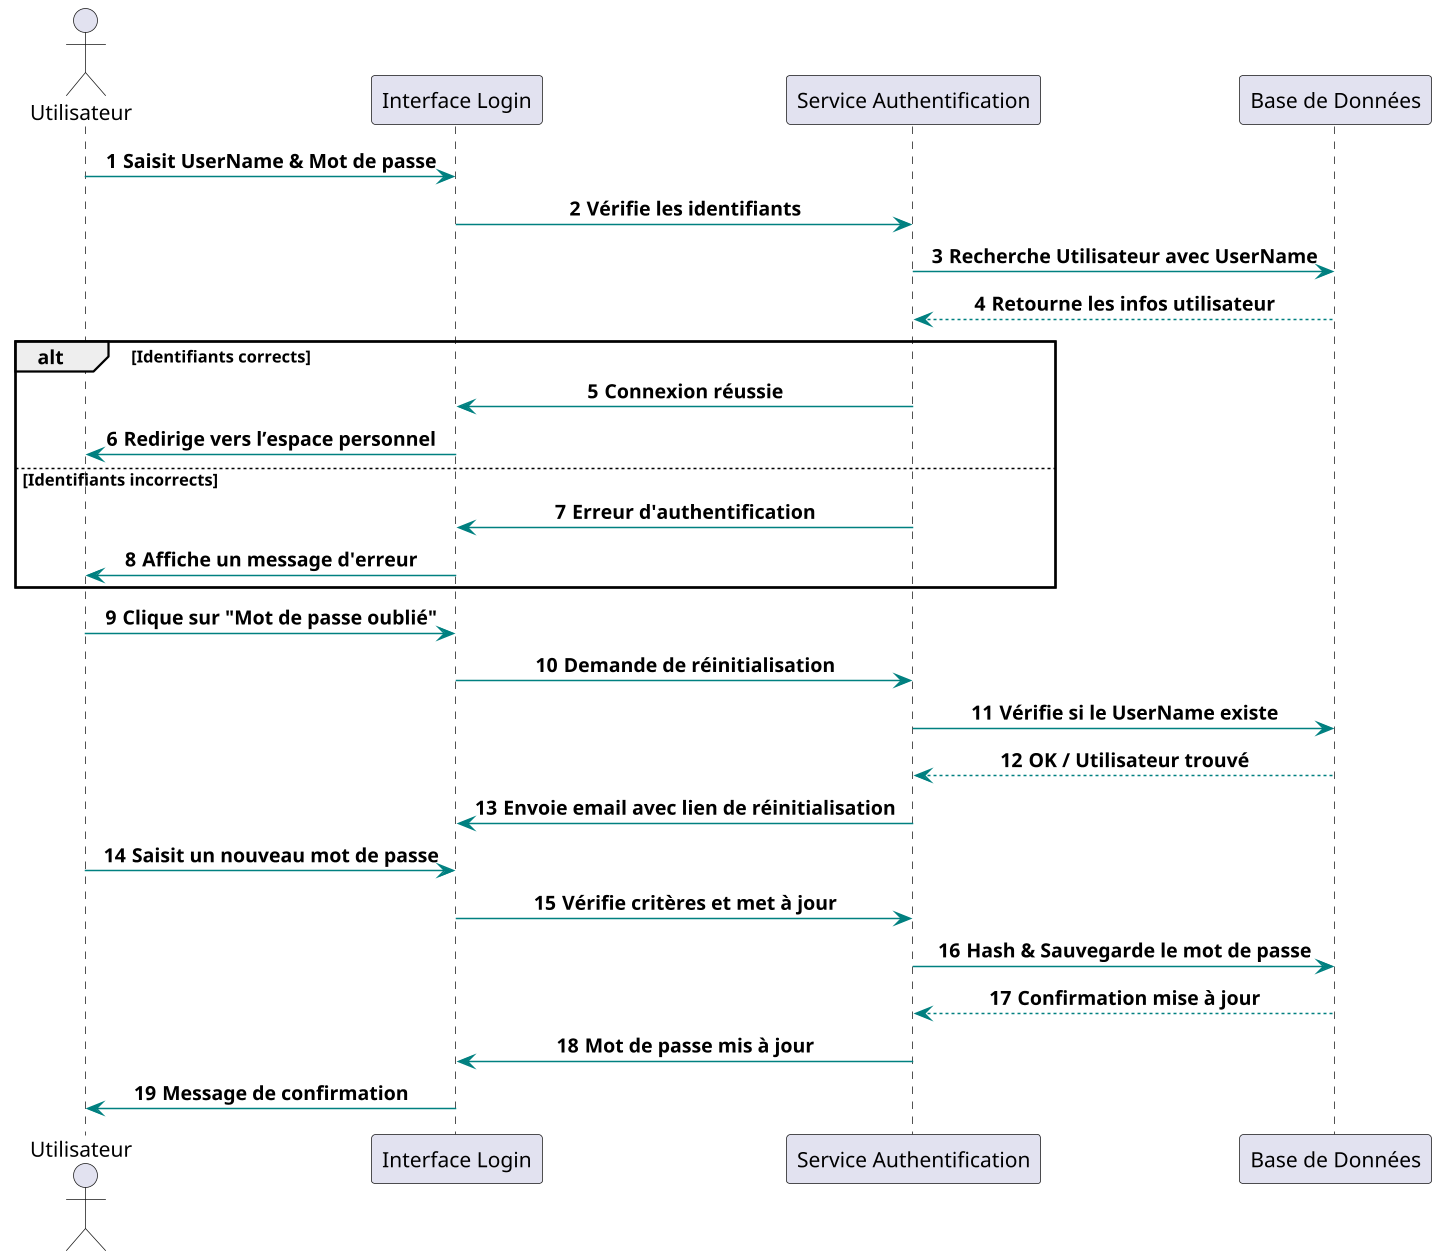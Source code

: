 @startuml Login
autonumber
scale 1.5
skinparam linetype ortho
skinparam sequenceArrowColor #008080
skinparam sequenceMessageAlign center

actor Utilisateur
participant "Interface Login" as UI
participant "Service Authentification" as Auth
participant "Base de Données" as DB

Utilisateur -> UI : <b>Saisit UserName & Mot de passe
UI -> Auth : <b>Vérifie les identifiants
Auth -> DB : <b>Recherche Utilisateur avec UserName
DB --> Auth : <b>Retourne les infos utilisateur

alt Identifiants corrects
    Auth -> UI : <b>Connexion réussie
    UI -> Utilisateur : <b>Redirige vers l’espace personnel
else Identifiants incorrects
    Auth -> UI : <b>Erreur d'authentification
    UI -> Utilisateur : <b>Affiche un message d'erreur
end

Utilisateur -> UI : <b>Clique sur "Mot de passe oublié"
UI -> Auth : <b>Demande de réinitialisation
Auth -> DB : <b>Vérifie si le UserName existe
DB --> Auth : <b>OK / Utilisateur trouvé
Auth -> UI : <b>Envoie email avec lien de réinitialisation

Utilisateur -> UI : <b>Saisit un nouveau mot de passe
UI -> Auth : <b>Vérifie critères et met à jour
Auth -> DB : <b>Hash & Sauvegarde le mot de passe
DB --> Auth : <b>Confirmation mise à jour
Auth -> UI : <b>Mot de passe mis à jour
UI -> Utilisateur : <b>Message de confirmation
@enduml
